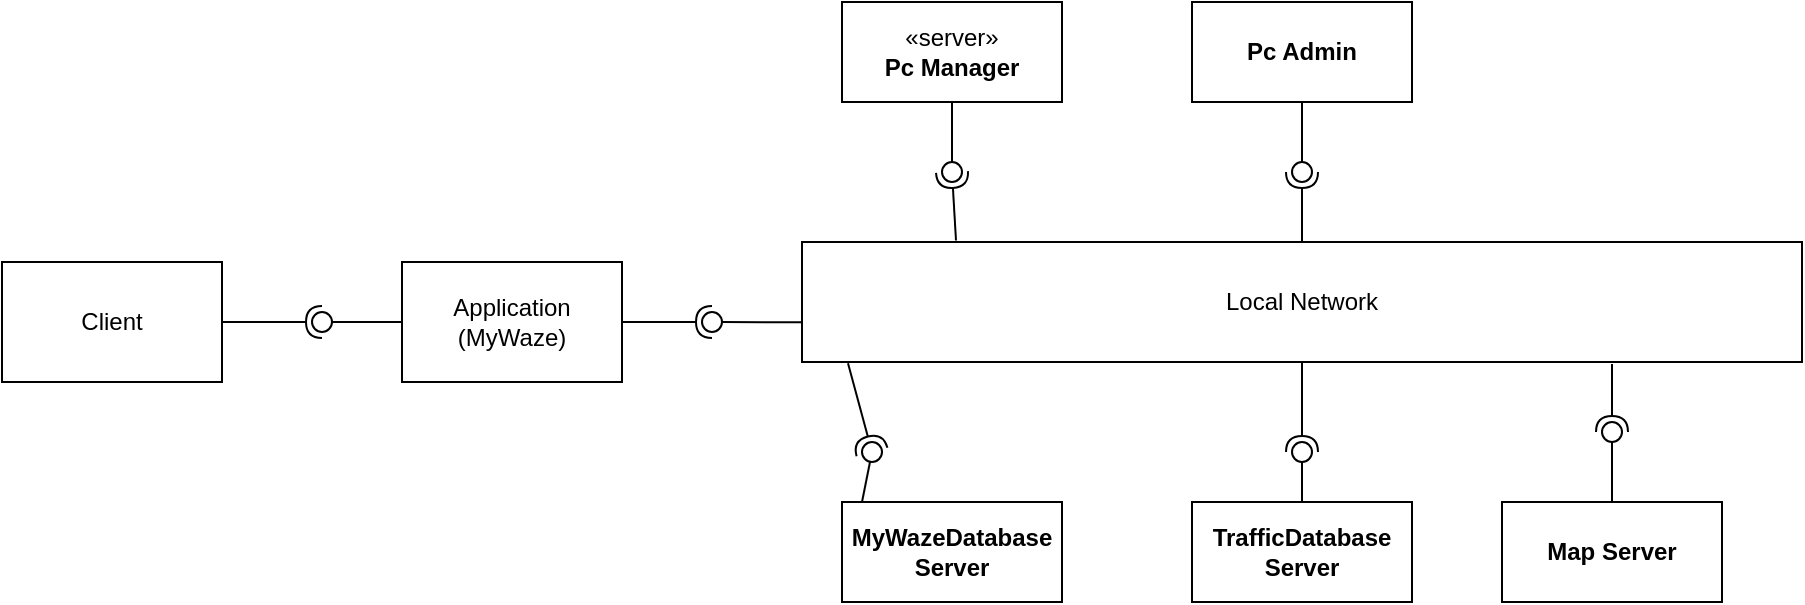 <mxfile version="27.0.6">
  <diagram name="Page-1" id="-nBcPwIaoM3XC_6-Svjo">
    <mxGraphModel dx="2043" dy="675" grid="1" gridSize="10" guides="1" tooltips="1" connect="1" arrows="1" fold="1" page="1" pageScale="1" pageWidth="827" pageHeight="1169" math="0" shadow="0">
      <root>
        <mxCell id="0" />
        <mxCell id="1" parent="0" />
        <mxCell id="wyFu9s85v0W_oplKKnoT-1" value="Local Network" style="rounded=0;whiteSpace=wrap;html=1;" vertex="1" parent="1">
          <mxGeometry x="290" y="230" width="500" height="60" as="geometry" />
        </mxCell>
        <mxCell id="wyFu9s85v0W_oplKKnoT-3" value="Application (MyWaze)" style="rounded=0;whiteSpace=wrap;html=1;" vertex="1" parent="1">
          <mxGeometry x="90" y="240" width="110" height="60" as="geometry" />
        </mxCell>
        <mxCell id="wyFu9s85v0W_oplKKnoT-4" value="Client" style="rounded=0;whiteSpace=wrap;html=1;" vertex="1" parent="1">
          <mxGeometry x="-110" y="240" width="110" height="60" as="geometry" />
        </mxCell>
        <mxCell id="wyFu9s85v0W_oplKKnoT-6" value="&lt;b&gt;MyWazeDatabase Server&lt;/b&gt;" style="html=1;whiteSpace=wrap;" vertex="1" parent="1">
          <mxGeometry x="310" y="360" width="110" height="50" as="geometry" />
        </mxCell>
        <mxCell id="wyFu9s85v0W_oplKKnoT-7" value="&lt;b&gt;TrafficDatabase Server&lt;/b&gt;" style="html=1;whiteSpace=wrap;" vertex="1" parent="1">
          <mxGeometry x="485" y="360" width="110" height="50" as="geometry" />
        </mxCell>
        <mxCell id="wyFu9s85v0W_oplKKnoT-8" value="&lt;b&gt;Map Server&lt;/b&gt;" style="html=1;whiteSpace=wrap;" vertex="1" parent="1">
          <mxGeometry x="640" y="360" width="110" height="50" as="geometry" />
        </mxCell>
        <mxCell id="wyFu9s85v0W_oplKKnoT-20" value="" style="rounded=0;orthogonalLoop=1;jettySize=auto;html=1;endArrow=halfCircle;endFill=0;endSize=6;strokeWidth=1;sketch=0;exitX=1;exitY=0.5;exitDx=0;exitDy=0;" edge="1" target="wyFu9s85v0W_oplKKnoT-22" parent="1" source="wyFu9s85v0W_oplKKnoT-4">
          <mxGeometry relative="1" as="geometry">
            <mxPoint x="70" y="270" as="sourcePoint" />
          </mxGeometry>
        </mxCell>
        <mxCell id="wyFu9s85v0W_oplKKnoT-21" value="" style="rounded=0;orthogonalLoop=1;jettySize=auto;html=1;endArrow=oval;endFill=0;sketch=0;sourcePerimeterSpacing=0;targetPerimeterSpacing=0;endSize=10;exitX=0;exitY=0.5;exitDx=0;exitDy=0;" edge="1" target="wyFu9s85v0W_oplKKnoT-22" parent="1" source="wyFu9s85v0W_oplKKnoT-3">
          <mxGeometry relative="1" as="geometry">
            <mxPoint x="30" y="270" as="sourcePoint" />
          </mxGeometry>
        </mxCell>
        <mxCell id="wyFu9s85v0W_oplKKnoT-22" value="" style="ellipse;whiteSpace=wrap;html=1;align=center;aspect=fixed;fillColor=none;strokeColor=none;resizable=0;perimeter=centerPerimeter;rotatable=0;allowArrows=0;points=[];outlineConnect=1;" vertex="1" parent="1">
          <mxGeometry x="45" y="265" width="10" height="10" as="geometry" />
        </mxCell>
        <mxCell id="wyFu9s85v0W_oplKKnoT-23" value="" style="rounded=0;orthogonalLoop=1;jettySize=auto;html=1;endArrow=halfCircle;endFill=0;endSize=6;strokeWidth=1;sketch=0;exitX=0.046;exitY=1.011;exitDx=0;exitDy=0;exitPerimeter=0;" edge="1" target="wyFu9s85v0W_oplKKnoT-25" parent="1" source="wyFu9s85v0W_oplKKnoT-1">
          <mxGeometry relative="1" as="geometry">
            <mxPoint x="330" y="335" as="sourcePoint" />
          </mxGeometry>
        </mxCell>
        <mxCell id="wyFu9s85v0W_oplKKnoT-24" value="" style="rounded=0;orthogonalLoop=1;jettySize=auto;html=1;endArrow=oval;endFill=0;sketch=0;sourcePerimeterSpacing=0;targetPerimeterSpacing=0;endSize=10;exitX=0.091;exitY=0;exitDx=0;exitDy=0;exitPerimeter=0;" edge="1" target="wyFu9s85v0W_oplKKnoT-25" parent="1" source="wyFu9s85v0W_oplKKnoT-6">
          <mxGeometry relative="1" as="geometry">
            <mxPoint x="290" y="335" as="sourcePoint" />
          </mxGeometry>
        </mxCell>
        <mxCell id="wyFu9s85v0W_oplKKnoT-25" value="" style="ellipse;whiteSpace=wrap;html=1;align=center;aspect=fixed;fillColor=none;strokeColor=none;resizable=0;perimeter=centerPerimeter;rotatable=0;allowArrows=0;points=[];outlineConnect=1;" vertex="1" parent="1">
          <mxGeometry x="320" y="330" width="10" height="10" as="geometry" />
        </mxCell>
        <mxCell id="wyFu9s85v0W_oplKKnoT-26" value="" style="rounded=0;orthogonalLoop=1;jettySize=auto;html=1;endArrow=halfCircle;endFill=0;endSize=6;strokeWidth=1;sketch=0;exitX=0.5;exitY=1;exitDx=0;exitDy=0;" edge="1" target="wyFu9s85v0W_oplKKnoT-28" parent="1" source="wyFu9s85v0W_oplKKnoT-1">
          <mxGeometry relative="1" as="geometry">
            <mxPoint x="540" y="325" as="sourcePoint" />
          </mxGeometry>
        </mxCell>
        <mxCell id="wyFu9s85v0W_oplKKnoT-27" value="" style="rounded=0;orthogonalLoop=1;jettySize=auto;html=1;endArrow=oval;endFill=0;sketch=0;sourcePerimeterSpacing=0;targetPerimeterSpacing=0;endSize=10;exitX=0.5;exitY=0;exitDx=0;exitDy=0;" edge="1" target="wyFu9s85v0W_oplKKnoT-28" parent="1" source="wyFu9s85v0W_oplKKnoT-7">
          <mxGeometry relative="1" as="geometry">
            <mxPoint x="500" y="325" as="sourcePoint" />
          </mxGeometry>
        </mxCell>
        <mxCell id="wyFu9s85v0W_oplKKnoT-28" value="" style="ellipse;whiteSpace=wrap;html=1;align=center;aspect=fixed;fillColor=none;strokeColor=none;resizable=0;perimeter=centerPerimeter;rotatable=0;allowArrows=0;points=[];outlineConnect=1;" vertex="1" parent="1">
          <mxGeometry x="535" y="330" width="10" height="10" as="geometry" />
        </mxCell>
        <mxCell id="wyFu9s85v0W_oplKKnoT-29" value="" style="rounded=0;orthogonalLoop=1;jettySize=auto;html=1;endArrow=halfCircle;endFill=0;endSize=6;strokeWidth=1;sketch=0;" edge="1" target="wyFu9s85v0W_oplKKnoT-31" parent="1">
          <mxGeometry relative="1" as="geometry">
            <mxPoint x="695" y="291" as="sourcePoint" />
          </mxGeometry>
        </mxCell>
        <mxCell id="wyFu9s85v0W_oplKKnoT-30" value="" style="rounded=0;orthogonalLoop=1;jettySize=auto;html=1;endArrow=oval;endFill=0;sketch=0;sourcePerimeterSpacing=0;targetPerimeterSpacing=0;endSize=10;exitX=0.5;exitY=0;exitDx=0;exitDy=0;" edge="1" target="wyFu9s85v0W_oplKKnoT-31" parent="1" source="wyFu9s85v0W_oplKKnoT-8">
          <mxGeometry relative="1" as="geometry">
            <mxPoint x="640" y="325" as="sourcePoint" />
          </mxGeometry>
        </mxCell>
        <mxCell id="wyFu9s85v0W_oplKKnoT-31" value="" style="ellipse;whiteSpace=wrap;html=1;align=center;aspect=fixed;fillColor=none;strokeColor=none;resizable=0;perimeter=centerPerimeter;rotatable=0;allowArrows=0;points=[];outlineConnect=1;" vertex="1" parent="1">
          <mxGeometry x="690" y="320" width="10" height="10" as="geometry" />
        </mxCell>
        <mxCell id="wyFu9s85v0W_oplKKnoT-32" value="" style="rounded=0;orthogonalLoop=1;jettySize=auto;html=1;endArrow=halfCircle;endFill=0;endSize=6;strokeWidth=1;sketch=0;exitX=1;exitY=0.5;exitDx=0;exitDy=0;" edge="1" target="wyFu9s85v0W_oplKKnoT-34" parent="1" source="wyFu9s85v0W_oplKKnoT-3">
          <mxGeometry relative="1" as="geometry">
            <mxPoint x="280" y="270" as="sourcePoint" />
          </mxGeometry>
        </mxCell>
        <mxCell id="wyFu9s85v0W_oplKKnoT-33" value="" style="rounded=0;orthogonalLoop=1;jettySize=auto;html=1;endArrow=oval;endFill=0;sketch=0;sourcePerimeterSpacing=0;targetPerimeterSpacing=0;endSize=10;exitX=0.001;exitY=0.669;exitDx=0;exitDy=0;exitPerimeter=0;" edge="1" target="wyFu9s85v0W_oplKKnoT-34" parent="1" source="wyFu9s85v0W_oplKKnoT-1">
          <mxGeometry relative="1" as="geometry">
            <mxPoint x="240" y="270" as="sourcePoint" />
          </mxGeometry>
        </mxCell>
        <mxCell id="wyFu9s85v0W_oplKKnoT-34" value="" style="ellipse;whiteSpace=wrap;html=1;align=center;aspect=fixed;fillColor=none;strokeColor=none;resizable=0;perimeter=centerPerimeter;rotatable=0;allowArrows=0;points=[];outlineConnect=1;" vertex="1" parent="1">
          <mxGeometry x="240" y="265" width="10" height="10" as="geometry" />
        </mxCell>
        <mxCell id="wyFu9s85v0W_oplKKnoT-35" value="«server»&lt;br&gt;&lt;b&gt;Pc Manager&lt;/b&gt;" style="html=1;whiteSpace=wrap;" vertex="1" parent="1">
          <mxGeometry x="310" y="110" width="110" height="50" as="geometry" />
        </mxCell>
        <mxCell id="wyFu9s85v0W_oplKKnoT-36" value="&lt;b&gt;Pc Admin&lt;/b&gt;" style="html=1;whiteSpace=wrap;" vertex="1" parent="1">
          <mxGeometry x="485" y="110" width="110" height="50" as="geometry" />
        </mxCell>
        <mxCell id="wyFu9s85v0W_oplKKnoT-41" value="" style="rounded=0;orthogonalLoop=1;jettySize=auto;html=1;endArrow=halfCircle;endFill=0;endSize=6;strokeWidth=1;sketch=0;exitX=0.154;exitY=-0.012;exitDx=0;exitDy=0;exitPerimeter=0;" edge="1" target="wyFu9s85v0W_oplKKnoT-43" parent="1" source="wyFu9s85v0W_oplKKnoT-1">
          <mxGeometry relative="1" as="geometry">
            <mxPoint x="385" y="195" as="sourcePoint" />
          </mxGeometry>
        </mxCell>
        <mxCell id="wyFu9s85v0W_oplKKnoT-42" value="" style="rounded=0;orthogonalLoop=1;jettySize=auto;html=1;endArrow=oval;endFill=0;sketch=0;sourcePerimeterSpacing=0;targetPerimeterSpacing=0;endSize=10;" edge="1" target="wyFu9s85v0W_oplKKnoT-43" parent="1" source="wyFu9s85v0W_oplKKnoT-35">
          <mxGeometry relative="1" as="geometry">
            <mxPoint x="345" y="195" as="sourcePoint" />
          </mxGeometry>
        </mxCell>
        <mxCell id="wyFu9s85v0W_oplKKnoT-43" value="" style="ellipse;whiteSpace=wrap;html=1;align=center;aspect=fixed;fillColor=none;strokeColor=none;resizable=0;perimeter=centerPerimeter;rotatable=0;allowArrows=0;points=[];outlineConnect=1;" vertex="1" parent="1">
          <mxGeometry x="360" y="190" width="10" height="10" as="geometry" />
        </mxCell>
        <mxCell id="wyFu9s85v0W_oplKKnoT-44" value="" style="rounded=0;orthogonalLoop=1;jettySize=auto;html=1;endArrow=halfCircle;endFill=0;endSize=6;strokeWidth=1;sketch=0;exitX=0.5;exitY=0;exitDx=0;exitDy=0;" edge="1" target="wyFu9s85v0W_oplKKnoT-46" parent="1" source="wyFu9s85v0W_oplKKnoT-1">
          <mxGeometry relative="1" as="geometry">
            <mxPoint x="545" y="195" as="sourcePoint" />
          </mxGeometry>
        </mxCell>
        <mxCell id="wyFu9s85v0W_oplKKnoT-45" value="" style="rounded=0;orthogonalLoop=1;jettySize=auto;html=1;endArrow=oval;endFill=0;sketch=0;sourcePerimeterSpacing=0;targetPerimeterSpacing=0;endSize=10;exitX=0.5;exitY=1;exitDx=0;exitDy=0;" edge="1" target="wyFu9s85v0W_oplKKnoT-46" parent="1" source="wyFu9s85v0W_oplKKnoT-36">
          <mxGeometry relative="1" as="geometry">
            <mxPoint x="505" y="195" as="sourcePoint" />
          </mxGeometry>
        </mxCell>
        <mxCell id="wyFu9s85v0W_oplKKnoT-46" value="" style="ellipse;whiteSpace=wrap;html=1;align=center;aspect=fixed;fillColor=none;strokeColor=none;resizable=0;perimeter=centerPerimeter;rotatable=0;allowArrows=0;points=[];outlineConnect=1;" vertex="1" parent="1">
          <mxGeometry x="535" y="190" width="10" height="10" as="geometry" />
        </mxCell>
      </root>
    </mxGraphModel>
  </diagram>
</mxfile>
